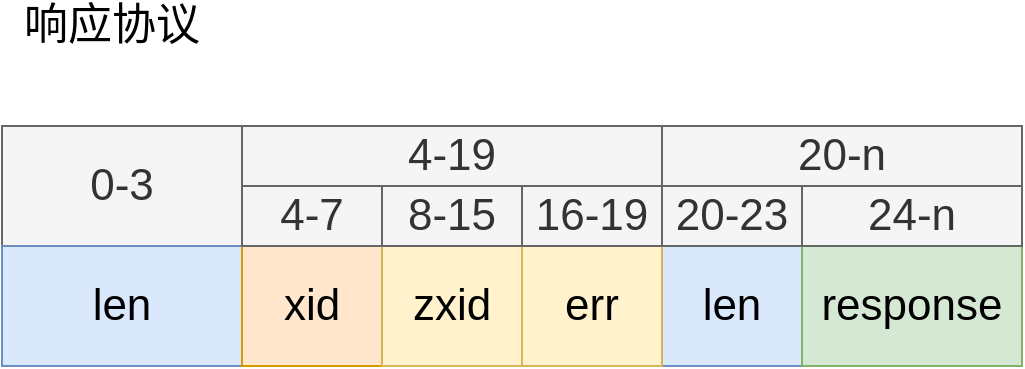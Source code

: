 <mxfile version="13.9.9" type="device"><diagram id="OGINy_fzUjhGidjlK1oH" name="第 1 页"><mxGraphModel dx="1086" dy="806" grid="1" gridSize="10" guides="1" tooltips="1" connect="1" arrows="1" fold="1" page="1" pageScale="1" pageWidth="1400" pageHeight="850" math="0" shadow="0"><root><mxCell id="0"/><mxCell id="1" parent="0"/><mxCell id="qBoHInDxWaGIeeBdPvLZ-3" value="&lt;font style=&quot;font-size: 22px&quot;&gt;0-3&lt;/font&gt;" style="rounded=0;whiteSpace=wrap;html=1;fillColor=#f5f5f5;strokeColor=#666666;fontColor=#333333;" vertex="1" parent="1"><mxGeometry x="340" y="280" width="120" height="60" as="geometry"/></mxCell><mxCell id="qBoHInDxWaGIeeBdPvLZ-4" value="&lt;font style=&quot;font-size: 22px&quot;&gt;len&lt;/font&gt;" style="rounded=0;whiteSpace=wrap;html=1;fillColor=#dae8fc;strokeColor=#6c8ebf;" vertex="1" parent="1"><mxGeometry x="340" y="340" width="120" height="60" as="geometry"/></mxCell><mxCell id="qBoHInDxWaGIeeBdPvLZ-5" value="&lt;font style=&quot;font-size: 22px&quot;&gt;xid&lt;/font&gt;" style="rounded=0;whiteSpace=wrap;html=1;fillColor=#ffe6cc;strokeColor=#d79b00;" vertex="1" parent="1"><mxGeometry x="460" y="340" width="70" height="60" as="geometry"/></mxCell><mxCell id="qBoHInDxWaGIeeBdPvLZ-6" value="&lt;font style=&quot;font-size: 22px&quot;&gt;zxid&lt;/font&gt;" style="rounded=0;whiteSpace=wrap;html=1;fillColor=#fff2cc;strokeColor=#d6b656;" vertex="1" parent="1"><mxGeometry x="530" y="340" width="70" height="60" as="geometry"/></mxCell><mxCell id="qBoHInDxWaGIeeBdPvLZ-7" value="&lt;font style=&quot;font-size: 22px&quot;&gt;4-7&lt;/font&gt;" style="rounded=0;whiteSpace=wrap;html=1;fillColor=#f5f5f5;strokeColor=#666666;fontColor=#333333;" vertex="1" parent="1"><mxGeometry x="460" y="310" width="70" height="30" as="geometry"/></mxCell><mxCell id="qBoHInDxWaGIeeBdPvLZ-8" value="&lt;font style=&quot;font-size: 22px&quot;&gt;8-15&lt;/font&gt;" style="rounded=0;whiteSpace=wrap;html=1;fillColor=#f5f5f5;strokeColor=#666666;fontColor=#333333;" vertex="1" parent="1"><mxGeometry x="530" y="310" width="70" height="30" as="geometry"/></mxCell><mxCell id="qBoHInDxWaGIeeBdPvLZ-9" value="&lt;font style=&quot;font-size: 22px&quot;&gt;4-19&lt;/font&gt;" style="rounded=0;whiteSpace=wrap;html=1;fillColor=#f5f5f5;strokeColor=#666666;fontColor=#333333;" vertex="1" parent="1"><mxGeometry x="460" y="280" width="210" height="30" as="geometry"/></mxCell><mxCell id="qBoHInDxWaGIeeBdPvLZ-10" value="&lt;font style=&quot;font-size: 22px&quot;&gt;len&lt;/font&gt;" style="rounded=0;whiteSpace=wrap;html=1;fillColor=#dae8fc;strokeColor=#6c8ebf;" vertex="1" parent="1"><mxGeometry x="670" y="340" width="70" height="60" as="geometry"/></mxCell><mxCell id="qBoHInDxWaGIeeBdPvLZ-11" value="&lt;font style=&quot;font-size: 22px&quot;&gt;response&lt;/font&gt;" style="rounded=0;whiteSpace=wrap;html=1;fillColor=#d5e8d4;strokeColor=#82b366;" vertex="1" parent="1"><mxGeometry x="740" y="340" width="110" height="60" as="geometry"/></mxCell><mxCell id="qBoHInDxWaGIeeBdPvLZ-12" value="&lt;font style=&quot;font-size: 22px&quot;&gt;20-23&lt;/font&gt;" style="rounded=0;whiteSpace=wrap;html=1;fillColor=#f5f5f5;strokeColor=#666666;fontColor=#333333;" vertex="1" parent="1"><mxGeometry x="670" y="310" width="70" height="30" as="geometry"/></mxCell><mxCell id="qBoHInDxWaGIeeBdPvLZ-13" value="&lt;font style=&quot;font-size: 22px&quot;&gt;24-n&lt;/font&gt;" style="rounded=0;whiteSpace=wrap;html=1;fillColor=#f5f5f5;strokeColor=#666666;fontColor=#333333;" vertex="1" parent="1"><mxGeometry x="740" y="310" width="110" height="30" as="geometry"/></mxCell><mxCell id="qBoHInDxWaGIeeBdPvLZ-14" value="&lt;font style=&quot;font-size: 22px&quot;&gt;20-n&lt;/font&gt;" style="rounded=0;whiteSpace=wrap;html=1;fillColor=#f5f5f5;strokeColor=#666666;fontColor=#333333;" vertex="1" parent="1"><mxGeometry x="670" y="280" width="180" height="30" as="geometry"/></mxCell><mxCell id="qBoHInDxWaGIeeBdPvLZ-15" value="&lt;font style=&quot;font-size: 22px&quot;&gt;err&lt;/font&gt;" style="rounded=0;whiteSpace=wrap;html=1;fillColor=#fff2cc;strokeColor=#d6b656;" vertex="1" parent="1"><mxGeometry x="600" y="340" width="70" height="60" as="geometry"/></mxCell><mxCell id="qBoHInDxWaGIeeBdPvLZ-16" value="&lt;font style=&quot;font-size: 22px&quot;&gt;16-19&lt;/font&gt;" style="rounded=0;whiteSpace=wrap;html=1;fillColor=#f5f5f5;strokeColor=#666666;fontColor=#333333;" vertex="1" parent="1"><mxGeometry x="600" y="310" width="70" height="30" as="geometry"/></mxCell><mxCell id="qBoHInDxWaGIeeBdPvLZ-17" value="&lt;font style=&quot;font-size: 22px&quot;&gt;响应协议&lt;/font&gt;" style="text;html=1;strokeColor=none;fillColor=none;align=center;verticalAlign=middle;whiteSpace=wrap;rounded=0;" vertex="1" parent="1"><mxGeometry x="340" y="220" width="110" height="20" as="geometry"/></mxCell></root></mxGraphModel></diagram></mxfile>